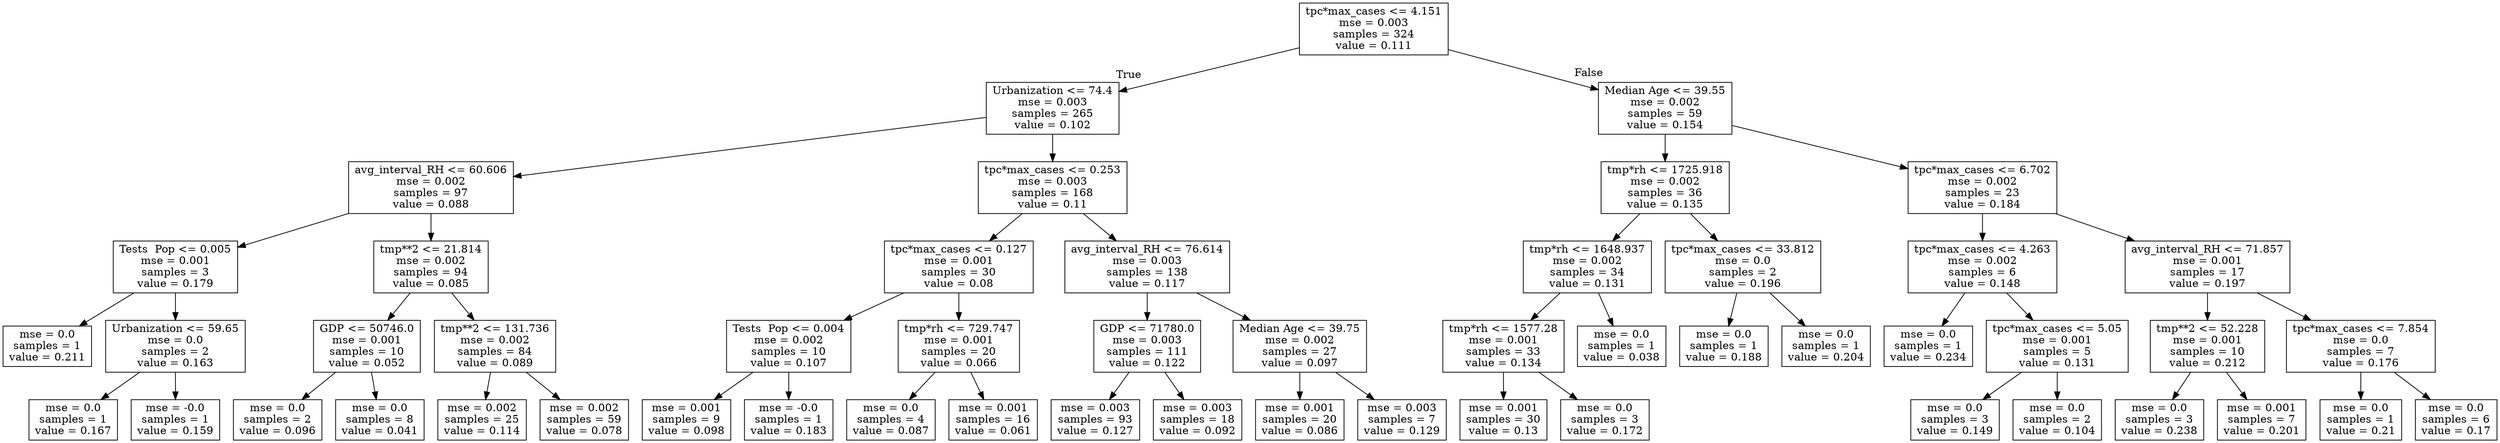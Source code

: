 digraph Tree {
node [shape=box] ;
0 [label="tpc*max_cases <= 4.151\nmse = 0.003\nsamples = 324\nvalue = 0.111"] ;
1 [label="Urbanization <= 74.4\nmse = 0.003\nsamples = 265\nvalue = 0.102"] ;
0 -> 1 [labeldistance=2.5, labelangle=45, headlabel="True"] ;
2 [label="avg_interval_RH <= 60.606\nmse = 0.002\nsamples = 97\nvalue = 0.088"] ;
1 -> 2 ;
3 [label="Tests \ Pop <= 0.005\nmse = 0.001\nsamples = 3\nvalue = 0.179"] ;
2 -> 3 ;
4 [label="mse = 0.0\nsamples = 1\nvalue = 0.211"] ;
3 -> 4 ;
5 [label="Urbanization <= 59.65\nmse = 0.0\nsamples = 2\nvalue = 0.163"] ;
3 -> 5 ;
6 [label="mse = 0.0\nsamples = 1\nvalue = 0.167"] ;
5 -> 6 ;
7 [label="mse = -0.0\nsamples = 1\nvalue = 0.159"] ;
5 -> 7 ;
8 [label="tmp**2 <= 21.814\nmse = 0.002\nsamples = 94\nvalue = 0.085"] ;
2 -> 8 ;
9 [label="GDP <= 50746.0\nmse = 0.001\nsamples = 10\nvalue = 0.052"] ;
8 -> 9 ;
10 [label="mse = 0.0\nsamples = 2\nvalue = 0.096"] ;
9 -> 10 ;
11 [label="mse = 0.0\nsamples = 8\nvalue = 0.041"] ;
9 -> 11 ;
12 [label="tmp**2 <= 131.736\nmse = 0.002\nsamples = 84\nvalue = 0.089"] ;
8 -> 12 ;
13 [label="mse = 0.002\nsamples = 25\nvalue = 0.114"] ;
12 -> 13 ;
14 [label="mse = 0.002\nsamples = 59\nvalue = 0.078"] ;
12 -> 14 ;
15 [label="tpc*max_cases <= 0.253\nmse = 0.003\nsamples = 168\nvalue = 0.11"] ;
1 -> 15 ;
16 [label="tpc*max_cases <= 0.127\nmse = 0.001\nsamples = 30\nvalue = 0.08"] ;
15 -> 16 ;
17 [label="Tests \ Pop <= 0.004\nmse = 0.002\nsamples = 10\nvalue = 0.107"] ;
16 -> 17 ;
18 [label="mse = 0.001\nsamples = 9\nvalue = 0.098"] ;
17 -> 18 ;
19 [label="mse = -0.0\nsamples = 1\nvalue = 0.183"] ;
17 -> 19 ;
20 [label="tmp*rh <= 729.747\nmse = 0.001\nsamples = 20\nvalue = 0.066"] ;
16 -> 20 ;
21 [label="mse = 0.0\nsamples = 4\nvalue = 0.087"] ;
20 -> 21 ;
22 [label="mse = 0.001\nsamples = 16\nvalue = 0.061"] ;
20 -> 22 ;
23 [label="avg_interval_RH <= 76.614\nmse = 0.003\nsamples = 138\nvalue = 0.117"] ;
15 -> 23 ;
24 [label="GDP <= 71780.0\nmse = 0.003\nsamples = 111\nvalue = 0.122"] ;
23 -> 24 ;
25 [label="mse = 0.003\nsamples = 93\nvalue = 0.127"] ;
24 -> 25 ;
26 [label="mse = 0.003\nsamples = 18\nvalue = 0.092"] ;
24 -> 26 ;
27 [label="Median Age <= 39.75\nmse = 0.002\nsamples = 27\nvalue = 0.097"] ;
23 -> 27 ;
28 [label="mse = 0.001\nsamples = 20\nvalue = 0.086"] ;
27 -> 28 ;
29 [label="mse = 0.003\nsamples = 7\nvalue = 0.129"] ;
27 -> 29 ;
30 [label="Median Age <= 39.55\nmse = 0.002\nsamples = 59\nvalue = 0.154"] ;
0 -> 30 [labeldistance=2.5, labelangle=-45, headlabel="False"] ;
31 [label="tmp*rh <= 1725.918\nmse = 0.002\nsamples = 36\nvalue = 0.135"] ;
30 -> 31 ;
32 [label="tmp*rh <= 1648.937\nmse = 0.002\nsamples = 34\nvalue = 0.131"] ;
31 -> 32 ;
33 [label="tmp*rh <= 1577.28\nmse = 0.001\nsamples = 33\nvalue = 0.134"] ;
32 -> 33 ;
34 [label="mse = 0.001\nsamples = 30\nvalue = 0.13"] ;
33 -> 34 ;
35 [label="mse = 0.0\nsamples = 3\nvalue = 0.172"] ;
33 -> 35 ;
36 [label="mse = 0.0\nsamples = 1\nvalue = 0.038"] ;
32 -> 36 ;
37 [label="tpc*max_cases <= 33.812\nmse = 0.0\nsamples = 2\nvalue = 0.196"] ;
31 -> 37 ;
38 [label="mse = 0.0\nsamples = 1\nvalue = 0.188"] ;
37 -> 38 ;
39 [label="mse = 0.0\nsamples = 1\nvalue = 0.204"] ;
37 -> 39 ;
40 [label="tpc*max_cases <= 6.702\nmse = 0.002\nsamples = 23\nvalue = 0.184"] ;
30 -> 40 ;
41 [label="tpc*max_cases <= 4.263\nmse = 0.002\nsamples = 6\nvalue = 0.148"] ;
40 -> 41 ;
42 [label="mse = 0.0\nsamples = 1\nvalue = 0.234"] ;
41 -> 42 ;
43 [label="tpc*max_cases <= 5.05\nmse = 0.001\nsamples = 5\nvalue = 0.131"] ;
41 -> 43 ;
44 [label="mse = 0.0\nsamples = 3\nvalue = 0.149"] ;
43 -> 44 ;
45 [label="mse = 0.0\nsamples = 2\nvalue = 0.104"] ;
43 -> 45 ;
46 [label="avg_interval_RH <= 71.857\nmse = 0.001\nsamples = 17\nvalue = 0.197"] ;
40 -> 46 ;
47 [label="tmp**2 <= 52.228\nmse = 0.001\nsamples = 10\nvalue = 0.212"] ;
46 -> 47 ;
48 [label="mse = 0.0\nsamples = 3\nvalue = 0.238"] ;
47 -> 48 ;
49 [label="mse = 0.001\nsamples = 7\nvalue = 0.201"] ;
47 -> 49 ;
50 [label="tpc*max_cases <= 7.854\nmse = 0.0\nsamples = 7\nvalue = 0.176"] ;
46 -> 50 ;
51 [label="mse = 0.0\nsamples = 1\nvalue = 0.21"] ;
50 -> 51 ;
52 [label="mse = 0.0\nsamples = 6\nvalue = 0.17"] ;
50 -> 52 ;
}